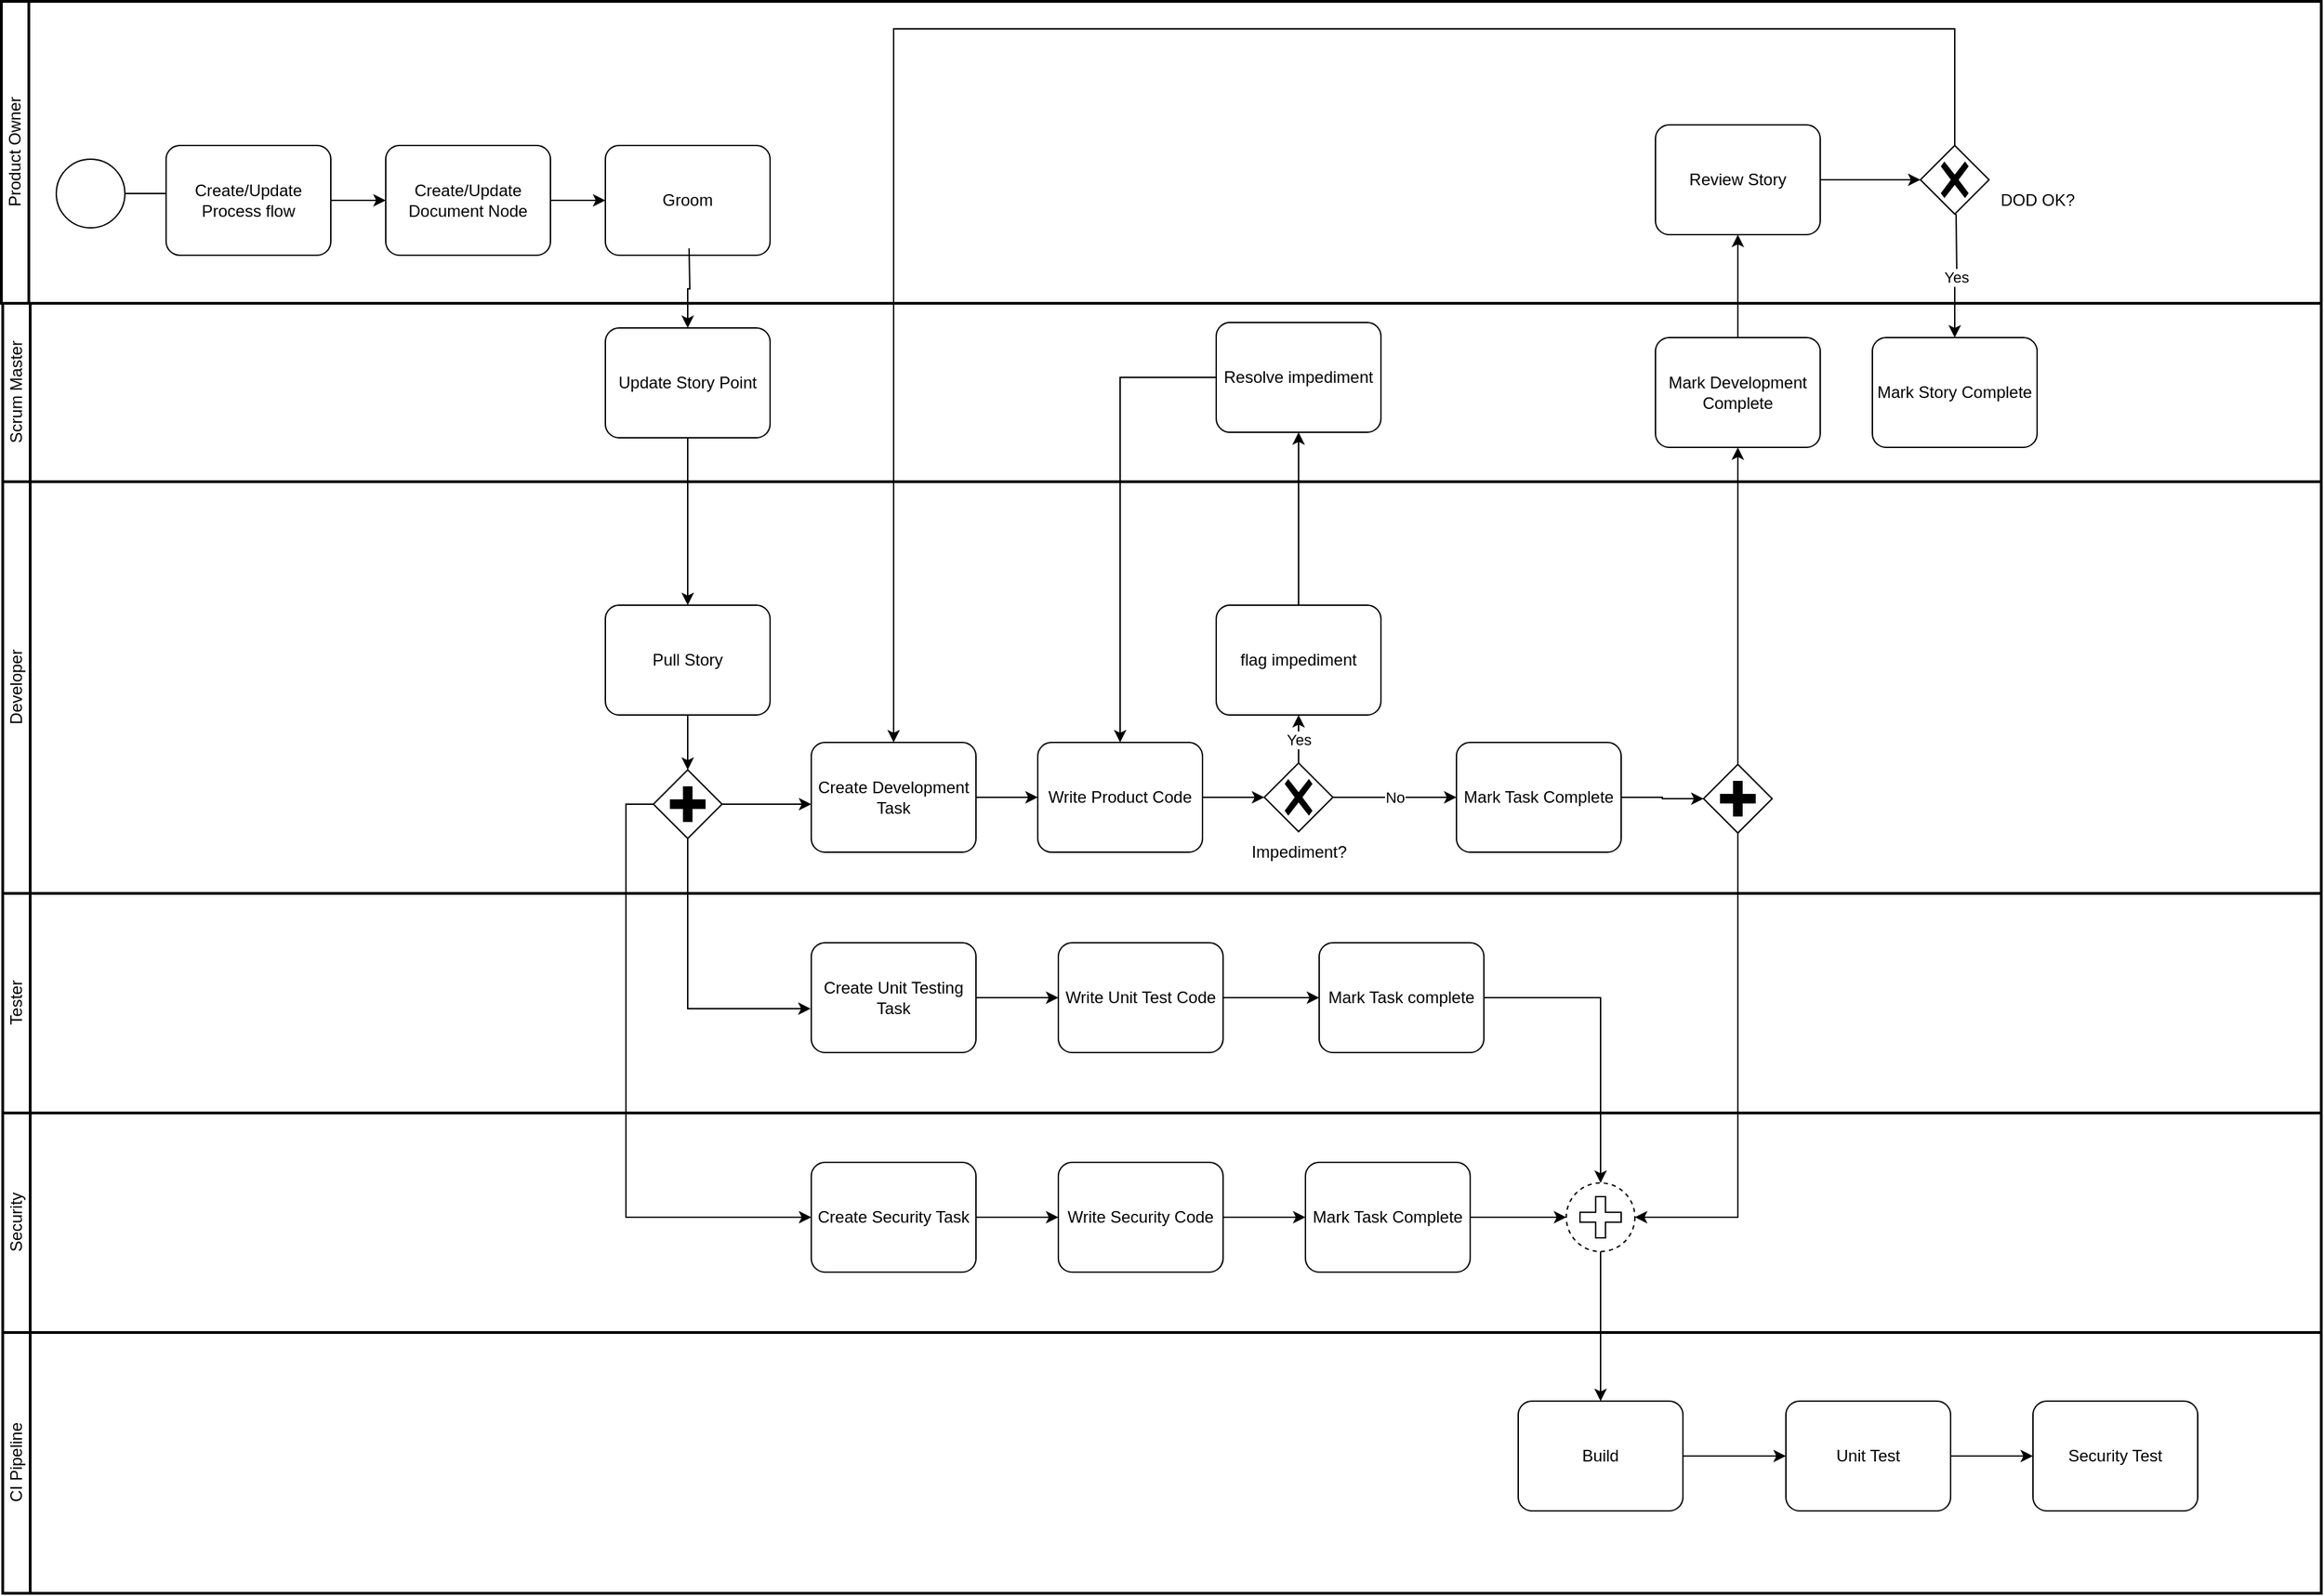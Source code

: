 <mxfile version="16.6.3" type="github" pages="2">
  <diagram id="_5m3srf5jCz5CyNSayfB" name="Page-1">
    <mxGraphModel dx="3553" dy="2603" grid="1" gridSize="10" guides="1" tooltips="1" connect="1" arrows="1" fold="1" page="1" pageScale="1" pageWidth="850" pageHeight="1100" math="0" shadow="0">
      <root>
        <mxCell id="0" />
        <mxCell id="1" parent="0" />
        <mxCell id="sJbma0cb8wTK5Nyl8_7U-1" value="Product Owner" style="swimlane;html=1;startSize=20;fontStyle=0;collapsible=0;horizontal=0;swimlaneLine=1;swimlaneFillColor=#ffffff;strokeWidth=2;" parent="1" vertex="1">
          <mxGeometry x="-450" y="-70" width="1690" height="220" as="geometry" />
        </mxCell>
        <mxCell id="ajSq1QWMYXaIRyncZ6ZC-25" style="edgeStyle=orthogonalEdgeStyle;rounded=0;orthogonalLoop=1;jettySize=auto;html=1;exitX=1;exitY=0.5;exitDx=0;exitDy=0;exitPerimeter=0;" edge="1" parent="sJbma0cb8wTK5Nyl8_7U-1" source="sJbma0cb8wTK5Nyl8_7U-4">
          <mxGeometry relative="1" as="geometry">
            <mxPoint x="150" y="140" as="targetPoint" />
          </mxGeometry>
        </mxCell>
        <mxCell id="sJbma0cb8wTK5Nyl8_7U-4" value="" style="points=[[0.145,0.145,0],[0.5,0,0],[0.855,0.145,0],[1,0.5,0],[0.855,0.855,0],[0.5,1,0],[0.145,0.855,0],[0,0.5,0]];shape=mxgraph.bpmn.event;html=1;verticalLabelPosition=bottom;labelBackgroundColor=#ffffff;verticalAlign=top;align=center;perimeter=ellipsePerimeter;outlineConnect=0;aspect=fixed;outline=standard;symbol=general;" parent="sJbma0cb8wTK5Nyl8_7U-1" vertex="1">
          <mxGeometry x="40" y="115" width="50" height="50" as="geometry" />
        </mxCell>
        <mxCell id="sJbma0cb8wTK5Nyl8_7U-5" value="Groom" style="points=[[0.25,0,0],[0.5,0,0],[0.75,0,0],[1,0.25,0],[1,0.5,0],[1,0.75,0],[0.75,1,0],[0.5,1,0],[0.25,1,0],[0,0.75,0],[0,0.5,0],[0,0.25,0]];shape=mxgraph.bpmn.task;whiteSpace=wrap;rectStyle=rounded;size=10;taskMarker=abstract;" parent="sJbma0cb8wTK5Nyl8_7U-1" vertex="1">
          <mxGeometry x="440" y="105" width="120" height="80" as="geometry" />
        </mxCell>
        <mxCell id="ajSq1QWMYXaIRyncZ6ZC-11" style="edgeStyle=orthogonalEdgeStyle;rounded=0;orthogonalLoop=1;jettySize=auto;html=1;exitX=1;exitY=0.5;exitDx=0;exitDy=0;exitPerimeter=0;entryX=0;entryY=0.5;entryDx=0;entryDy=0;entryPerimeter=0;" edge="1" parent="sJbma0cb8wTK5Nyl8_7U-1" source="ajSq1QWMYXaIRyncZ6ZC-8" target="ajSq1QWMYXaIRyncZ6ZC-10">
          <mxGeometry relative="1" as="geometry" />
        </mxCell>
        <mxCell id="ajSq1QWMYXaIRyncZ6ZC-8" value="Review Story" style="points=[[0.25,0,0],[0.5,0,0],[0.75,0,0],[1,0.25,0],[1,0.5,0],[1,0.75,0],[0.75,1,0],[0.5,1,0],[0.25,1,0],[0,0.75,0],[0,0.5,0],[0,0.25,0]];shape=mxgraph.bpmn.task;whiteSpace=wrap;rectStyle=rounded;size=10;taskMarker=abstract;" vertex="1" parent="sJbma0cb8wTK5Nyl8_7U-1">
          <mxGeometry x="1205" y="90" width="120" height="80" as="geometry" />
        </mxCell>
        <mxCell id="JQ7lt5-j7r5x1BYTMg8N-10" value="" style="group" vertex="1" connectable="0" parent="sJbma0cb8wTK5Nyl8_7U-1">
          <mxGeometry x="1398" y="105" width="120" height="50" as="geometry" />
        </mxCell>
        <mxCell id="ajSq1QWMYXaIRyncZ6ZC-10" value="" style="points=[[0.25,0.25,0],[0.5,0,0],[0.75,0.25,0],[1,0.5,0],[0.75,0.75,0],[0.5,1,0],[0.25,0.75,0],[0,0.5,0]];shape=mxgraph.bpmn.gateway2;html=1;verticalLabelPosition=bottom;labelBackgroundColor=#ffffff;verticalAlign=top;align=center;perimeter=rhombusPerimeter;outlineConnect=0;outline=none;symbol=none;gwType=exclusive;" vertex="1" parent="JQ7lt5-j7r5x1BYTMg8N-10">
          <mxGeometry width="50" height="50" as="geometry" />
        </mxCell>
        <mxCell id="jja5alJUXIAyAUdd--PY-8" value="DOD OK?" style="text;html=1;align=center;verticalAlign=middle;resizable=0;points=[];autosize=1;strokeColor=none;fillColor=none;" parent="JQ7lt5-j7r5x1BYTMg8N-10" vertex="1">
          <mxGeometry x="50" y="30" width="70" height="20" as="geometry" />
        </mxCell>
        <mxCell id="JQ7lt5-j7r5x1BYTMg8N-24" style="edgeStyle=orthogonalEdgeStyle;rounded=0;orthogonalLoop=1;jettySize=auto;html=1;exitX=1;exitY=0.5;exitDx=0;exitDy=0;exitPerimeter=0;" edge="1" parent="sJbma0cb8wTK5Nyl8_7U-1" source="JQ7lt5-j7r5x1BYTMg8N-11" target="JQ7lt5-j7r5x1BYTMg8N-12">
          <mxGeometry relative="1" as="geometry" />
        </mxCell>
        <mxCell id="JQ7lt5-j7r5x1BYTMg8N-11" value="Create/Update Process flow" style="points=[[0.25,0,0],[0.5,0,0],[0.75,0,0],[1,0.25,0],[1,0.5,0],[1,0.75,0],[0.75,1,0],[0.5,1,0],[0.25,1,0],[0,0.75,0],[0,0.5,0],[0,0.25,0]];shape=mxgraph.bpmn.task;whiteSpace=wrap;rectStyle=rounded;size=10;taskMarker=abstract;" vertex="1" parent="sJbma0cb8wTK5Nyl8_7U-1">
          <mxGeometry x="120" y="105" width="120" height="80" as="geometry" />
        </mxCell>
        <mxCell id="JQ7lt5-j7r5x1BYTMg8N-23" style="edgeStyle=orthogonalEdgeStyle;rounded=0;orthogonalLoop=1;jettySize=auto;html=1;exitX=1;exitY=0.5;exitDx=0;exitDy=0;exitPerimeter=0;entryX=0;entryY=0.5;entryDx=0;entryDy=0;entryPerimeter=0;" edge="1" parent="sJbma0cb8wTK5Nyl8_7U-1" source="JQ7lt5-j7r5x1BYTMg8N-12" target="sJbma0cb8wTK5Nyl8_7U-5">
          <mxGeometry relative="1" as="geometry" />
        </mxCell>
        <mxCell id="JQ7lt5-j7r5x1BYTMg8N-12" value="Create/Update Document Node" style="points=[[0.25,0,0],[0.5,0,0],[0.75,0,0],[1,0.25,0],[1,0.5,0],[1,0.75,0],[0.75,1,0],[0.5,1,0],[0.25,1,0],[0,0.75,0],[0,0.5,0],[0,0.25,0]];shape=mxgraph.bpmn.task;whiteSpace=wrap;rectStyle=rounded;size=10;taskMarker=abstract;" vertex="1" parent="sJbma0cb8wTK5Nyl8_7U-1">
          <mxGeometry x="280" y="105" width="120" height="80" as="geometry" />
        </mxCell>
        <mxCell id="sJbma0cb8wTK5Nyl8_7U-2" value="Scrum Master" style="swimlane;html=1;startSize=20;fontStyle=0;collapsible=0;horizontal=0;swimlaneLine=1;swimlaneFillColor=#ffffff;strokeWidth=2;" parent="1" vertex="1">
          <mxGeometry x="-449" y="150" width="1689" height="130" as="geometry" />
        </mxCell>
        <mxCell id="jja5alJUXIAyAUdd--PY-1" value="Update Story Point" style="points=[[0.25,0,0],[0.5,0,0],[0.75,0,0],[1,0.25,0],[1,0.5,0],[1,0.75,0],[0.75,1,0],[0.5,1,0],[0.25,1,0],[0,0.75,0],[0,0.5,0],[0,0.25,0]];shape=mxgraph.bpmn.task;whiteSpace=wrap;rectStyle=rounded;size=10;taskMarker=abstract;" parent="sJbma0cb8wTK5Nyl8_7U-2" vertex="1">
          <mxGeometry x="439" y="18" width="120" height="80" as="geometry" />
        </mxCell>
        <mxCell id="ajSq1QWMYXaIRyncZ6ZC-3" value="Resolve impediment" style="points=[[0.25,0,0],[0.5,0,0],[0.75,0,0],[1,0.25,0],[1,0.5,0],[1,0.75,0],[0.75,1,0],[0.5,1,0],[0.25,1,0],[0,0.75,0],[0,0.5,0],[0,0.25,0]];shape=mxgraph.bpmn.task;whiteSpace=wrap;rectStyle=rounded;size=10;taskMarker=abstract;" vertex="1" parent="sJbma0cb8wTK5Nyl8_7U-2">
          <mxGeometry x="884" y="14" width="120" height="80" as="geometry" />
        </mxCell>
        <mxCell id="ajSq1QWMYXaIRyncZ6ZC-6" value="Mark Development Complete" style="points=[[0.25,0,0],[0.5,0,0],[0.75,0,0],[1,0.25,0],[1,0.5,0],[1,0.75,0],[0.75,1,0],[0.5,1,0],[0.25,1,0],[0,0.75,0],[0,0.5,0],[0,0.25,0]];shape=mxgraph.bpmn.task;whiteSpace=wrap;rectStyle=rounded;size=10;taskMarker=abstract;" vertex="1" parent="sJbma0cb8wTK5Nyl8_7U-2">
          <mxGeometry x="1204" y="25" width="120" height="80" as="geometry" />
        </mxCell>
        <mxCell id="ajSq1QWMYXaIRyncZ6ZC-12" value="Mark Story Complete" style="points=[[0.25,0,0],[0.5,0,0],[0.75,0,0],[1,0.25,0],[1,0.5,0],[1,0.75,0],[0.75,1,0],[0.5,1,0],[0.25,1,0],[0,0.75,0],[0,0.5,0],[0,0.25,0]];shape=mxgraph.bpmn.task;whiteSpace=wrap;rectStyle=rounded;size=10;taskMarker=abstract;" vertex="1" parent="sJbma0cb8wTK5Nyl8_7U-2">
          <mxGeometry x="1362" y="25" width="120" height="80" as="geometry" />
        </mxCell>
        <mxCell id="sJbma0cb8wTK5Nyl8_7U-3" value="Developer" style="swimlane;html=1;startSize=20;fontStyle=0;collapsible=0;horizontal=0;swimlaneLine=1;swimlaneFillColor=#ffffff;strokeWidth=2;" parent="1" vertex="1">
          <mxGeometry x="-449" y="280" width="1689" height="300" as="geometry" />
        </mxCell>
        <mxCell id="jja5alJUXIAyAUdd--PY-31" style="edgeStyle=orthogonalEdgeStyle;rounded=0;orthogonalLoop=1;jettySize=auto;html=1;exitX=0.5;exitY=1;exitDx=0;exitDy=0;exitPerimeter=0;entryX=0.5;entryY=0;entryDx=0;entryDy=0;entryPerimeter=0;" parent="sJbma0cb8wTK5Nyl8_7U-3" source="jja5alJUXIAyAUdd--PY-2" target="jja5alJUXIAyAUdd--PY-28" edge="1">
          <mxGeometry relative="1" as="geometry" />
        </mxCell>
        <mxCell id="jja5alJUXIAyAUdd--PY-2" value="Pull Story" style="points=[[0.25,0,0],[0.5,0,0],[0.75,0,0],[1,0.25,0],[1,0.5,0],[1,0.75,0],[0.75,1,0],[0.5,1,0],[0.25,1,0],[0,0.75,0],[0,0.5,0],[0,0.25,0]];shape=mxgraph.bpmn.task;whiteSpace=wrap;rectStyle=rounded;size=10;taskMarker=abstract;" parent="sJbma0cb8wTK5Nyl8_7U-3" vertex="1">
          <mxGeometry x="439" y="90" width="120" height="80" as="geometry" />
        </mxCell>
        <mxCell id="JQ7lt5-j7r5x1BYTMg8N-17" style="edgeStyle=orthogonalEdgeStyle;rounded=0;orthogonalLoop=1;jettySize=auto;html=1;exitX=1;exitY=0.5;exitDx=0;exitDy=0;exitPerimeter=0;entryX=0;entryY=0.5;entryDx=0;entryDy=0;entryPerimeter=0;" edge="1" parent="sJbma0cb8wTK5Nyl8_7U-3" source="jja5alJUXIAyAUdd--PY-3" target="jja5alJUXIAyAUdd--PY-13">
          <mxGeometry relative="1" as="geometry" />
        </mxCell>
        <mxCell id="jja5alJUXIAyAUdd--PY-3" value="Create Development Task" style="points=[[0.25,0,0],[0.5,0,0],[0.75,0,0],[1,0.25,0],[1,0.5,0],[1,0.75,0],[0.75,1,0],[0.5,1,0],[0.25,1,0],[0,0.75,0],[0,0.5,0],[0,0.25,0]];shape=mxgraph.bpmn.task;whiteSpace=wrap;rectStyle=rounded;size=10;taskMarker=abstract;" parent="sJbma0cb8wTK5Nyl8_7U-3" vertex="1">
          <mxGeometry x="589" y="190" width="120" height="80" as="geometry" />
        </mxCell>
        <mxCell id="jja5alJUXIAyAUdd--PY-12" value="Yes" style="edgeStyle=orthogonalEdgeStyle;rounded=0;orthogonalLoop=1;jettySize=auto;html=1;exitX=0.5;exitY=0;exitDx=0;exitDy=0;exitPerimeter=0;entryX=0.5;entryY=1;entryDx=0;entryDy=0;entryPerimeter=0;" parent="sJbma0cb8wTK5Nyl8_7U-3" source="jja5alJUXIAyAUdd--PY-7" target="jja5alJUXIAyAUdd--PY-11" edge="1">
          <mxGeometry relative="1" as="geometry" />
        </mxCell>
        <mxCell id="jja5alJUXIAyAUdd--PY-11" value="flag impediment" style="points=[[0.25,0,0],[0.5,0,0],[0.75,0,0],[1,0.25,0],[1,0.5,0],[1,0.75,0],[0.75,1,0],[0.5,1,0],[0.25,1,0],[0,0.75,0],[0,0.5,0],[0,0.25,0]];shape=mxgraph.bpmn.task;whiteSpace=wrap;rectStyle=rounded;size=10;taskMarker=abstract;" parent="sJbma0cb8wTK5Nyl8_7U-3" vertex="1">
          <mxGeometry x="884" y="90" width="120" height="80" as="geometry" />
        </mxCell>
        <mxCell id="jja5alJUXIAyAUdd--PY-29" style="edgeStyle=orthogonalEdgeStyle;rounded=0;orthogonalLoop=1;jettySize=auto;html=1;exitX=1;exitY=0.5;exitDx=0;exitDy=0;exitPerimeter=0;" parent="sJbma0cb8wTK5Nyl8_7U-3" source="jja5alJUXIAyAUdd--PY-28" target="jja5alJUXIAyAUdd--PY-3" edge="1">
          <mxGeometry relative="1" as="geometry">
            <Array as="points">
              <mxPoint x="649" y="235" />
            </Array>
          </mxGeometry>
        </mxCell>
        <mxCell id="jja5alJUXIAyAUdd--PY-28" value="" style="points=[[0.25,0.25,0],[0.5,0,0],[0.75,0.25,0],[1,0.5,0],[0.75,0.75,0],[0.5,1,0],[0.25,0.75,0],[0,0.5,0]];shape=mxgraph.bpmn.gateway2;html=1;verticalLabelPosition=bottom;labelBackgroundColor=#ffffff;verticalAlign=top;align=center;perimeter=rhombusPerimeter;outlineConnect=0;outline=none;symbol=none;gwType=parallel;" parent="sJbma0cb8wTK5Nyl8_7U-3" vertex="1">
          <mxGeometry x="474" y="210" width="50" height="50" as="geometry" />
        </mxCell>
        <mxCell id="jja5alJUXIAyAUdd--PY-52" value="Mark Task Complete" style="points=[[0.25,0,0],[0.5,0,0],[0.75,0,0],[1,0.25,0],[1,0.5,0],[1,0.75,0],[0.75,1,0],[0.5,1,0],[0.25,1,0],[0,0.75,0],[0,0.5,0],[0,0.25,0]];shape=mxgraph.bpmn.task;whiteSpace=wrap;rectStyle=rounded;size=10;taskMarker=abstract;" parent="sJbma0cb8wTK5Nyl8_7U-3" vertex="1">
          <mxGeometry x="1059" y="190" width="120" height="80" as="geometry" />
        </mxCell>
        <mxCell id="jja5alJUXIAyAUdd--PY-38" value="" style="points=[[0.25,0.25,0],[0.5,0,0],[0.75,0.25,0],[1,0.5,0],[0.75,0.75,0],[0.5,1,0],[0.25,0.75,0],[0,0.5,0]];shape=mxgraph.bpmn.gateway2;html=1;verticalLabelPosition=bottom;labelBackgroundColor=#ffffff;verticalAlign=top;align=center;perimeter=rhombusPerimeter;outlineConnect=0;outline=none;symbol=none;gwType=parallel;" parent="sJbma0cb8wTK5Nyl8_7U-3" vertex="1">
          <mxGeometry x="1239" y="206" width="50" height="50" as="geometry" />
        </mxCell>
        <mxCell id="jja5alJUXIAyAUdd--PY-54" style="edgeStyle=orthogonalEdgeStyle;rounded=0;orthogonalLoop=1;jettySize=auto;html=1;exitX=1;exitY=0.5;exitDx=0;exitDy=0;exitPerimeter=0;" parent="sJbma0cb8wTK5Nyl8_7U-3" source="jja5alJUXIAyAUdd--PY-52" target="jja5alJUXIAyAUdd--PY-38" edge="1">
          <mxGeometry relative="1" as="geometry" />
        </mxCell>
        <mxCell id="JQ7lt5-j7r5x1BYTMg8N-18" style="edgeStyle=orthogonalEdgeStyle;rounded=0;orthogonalLoop=1;jettySize=auto;html=1;exitX=1;exitY=0.5;exitDx=0;exitDy=0;exitPerimeter=0;entryX=0;entryY=0.5;entryDx=0;entryDy=0;entryPerimeter=0;" edge="1" parent="sJbma0cb8wTK5Nyl8_7U-3" source="jja5alJUXIAyAUdd--PY-13" target="jja5alJUXIAyAUdd--PY-7">
          <mxGeometry relative="1" as="geometry" />
        </mxCell>
        <mxCell id="jja5alJUXIAyAUdd--PY-13" value="Write Product Code" style="points=[[0.25,0,0],[0.5,0,0],[0.75,0,0],[1,0.25,0],[1,0.5,0],[1,0.75,0],[0.75,1,0],[0.5,1,0],[0.25,1,0],[0,0.75,0],[0,0.5,0],[0,0.25,0]];shape=mxgraph.bpmn.task;whiteSpace=wrap;rectStyle=rounded;size=10;taskMarker=abstract;" parent="sJbma0cb8wTK5Nyl8_7U-3" vertex="1">
          <mxGeometry x="754" y="190" width="120" height="80" as="geometry" />
        </mxCell>
        <mxCell id="JQ7lt5-j7r5x1BYTMg8N-20" value="" style="group" vertex="1" connectable="0" parent="sJbma0cb8wTK5Nyl8_7U-3">
          <mxGeometry x="899" y="205" width="90" height="75" as="geometry" />
        </mxCell>
        <mxCell id="jja5alJUXIAyAUdd--PY-7" value="" style="points=[[0.25,0.25,0],[0.5,0,0],[0.75,0.25,0],[1,0.5,0],[0.75,0.75,0],[0.5,1,0],[0.25,0.75,0],[0,0.5,0]];shape=mxgraph.bpmn.gateway2;html=1;verticalLabelPosition=bottom;labelBackgroundColor=#ffffff;verticalAlign=top;align=center;perimeter=rhombusPerimeter;outlineConnect=0;outline=none;symbol=none;gwType=exclusive;" parent="JQ7lt5-j7r5x1BYTMg8N-20" vertex="1">
          <mxGeometry x="20" width="50" height="50" as="geometry" />
        </mxCell>
        <mxCell id="JQ7lt5-j7r5x1BYTMg8N-19" value="Impediment?" style="text;html=1;align=center;verticalAlign=middle;resizable=0;points=[];autosize=1;strokeColor=none;fillColor=none;" vertex="1" parent="JQ7lt5-j7r5x1BYTMg8N-20">
          <mxGeometry y="55" width="90" height="20" as="geometry" />
        </mxCell>
        <mxCell id="JQ7lt5-j7r5x1BYTMg8N-21" value="No" style="edgeStyle=orthogonalEdgeStyle;rounded=0;orthogonalLoop=1;jettySize=auto;html=1;exitX=1;exitY=0.5;exitDx=0;exitDy=0;exitPerimeter=0;entryX=0;entryY=0.5;entryDx=0;entryDy=0;entryPerimeter=0;" edge="1" parent="sJbma0cb8wTK5Nyl8_7U-3" source="jja5alJUXIAyAUdd--PY-7" target="jja5alJUXIAyAUdd--PY-52">
          <mxGeometry relative="1" as="geometry" />
        </mxCell>
        <mxCell id="jja5alJUXIAyAUdd--PY-9" style="edgeStyle=orthogonalEdgeStyle;rounded=0;orthogonalLoop=1;jettySize=auto;html=1;exitX=0.5;exitY=1;exitDx=0;exitDy=0;exitPerimeter=0;entryX=0.5;entryY=0;entryDx=0;entryDy=0;entryPerimeter=0;" parent="1" target="jja5alJUXIAyAUdd--PY-1" edge="1">
          <mxGeometry relative="1" as="geometry">
            <mxPoint x="51" y="110" as="sourcePoint" />
          </mxGeometry>
        </mxCell>
        <mxCell id="jja5alJUXIAyAUdd--PY-10" style="edgeStyle=orthogonalEdgeStyle;rounded=0;orthogonalLoop=1;jettySize=auto;html=1;exitX=0.5;exitY=1;exitDx=0;exitDy=0;exitPerimeter=0;entryX=0.5;entryY=0;entryDx=0;entryDy=0;entryPerimeter=0;" parent="1" source="jja5alJUXIAyAUdd--PY-1" target="jja5alJUXIAyAUdd--PY-2" edge="1">
          <mxGeometry relative="1" as="geometry" />
        </mxCell>
        <mxCell id="jja5alJUXIAyAUdd--PY-16" value="Tester" style="swimlane;html=1;startSize=20;fontStyle=0;collapsible=0;horizontal=0;swimlaneLine=1;swimlaneFillColor=#ffffff;strokeWidth=2;" parent="1" vertex="1">
          <mxGeometry x="-449" y="580" width="1689" height="160" as="geometry" />
        </mxCell>
        <mxCell id="jja5alJUXIAyAUdd--PY-19" value="Create Unit Testing Task" style="points=[[0.25,0,0],[0.5,0,0],[0.75,0,0],[1,0.25,0],[1,0.5,0],[1,0.75,0],[0.75,1,0],[0.5,1,0],[0.25,1,0],[0,0.75,0],[0,0.5,0],[0,0.25,0]];shape=mxgraph.bpmn.task;whiteSpace=wrap;rectStyle=rounded;size=10;taskMarker=abstract;" parent="jja5alJUXIAyAUdd--PY-16" vertex="1">
          <mxGeometry x="589" y="36" width="120" height="80" as="geometry" />
        </mxCell>
        <mxCell id="jja5alJUXIAyAUdd--PY-24" value="" style="edgeStyle=orthogonalEdgeStyle;rounded=0;orthogonalLoop=1;jettySize=auto;html=1;entryX=0;entryY=0.5;entryDx=0;entryDy=0;entryPerimeter=0;" parent="jja5alJUXIAyAUdd--PY-16" source="jja5alJUXIAyAUdd--PY-19" target="jja5alJUXIAyAUdd--PY-26" edge="1">
          <mxGeometry relative="1" as="geometry">
            <mxPoint x="470" y="235" as="targetPoint" />
          </mxGeometry>
        </mxCell>
        <mxCell id="jja5alJUXIAyAUdd--PY-26" value="Write Unit Test Code" style="points=[[0.25,0,0],[0.5,0,0],[0.75,0,0],[1,0.25,0],[1,0.5,0],[1,0.75,0],[0.75,1,0],[0.5,1,0],[0.25,1,0],[0,0.75,0],[0,0.5,0],[0,0.25,0]];shape=mxgraph.bpmn.task;whiteSpace=wrap;rectStyle=rounded;size=10;taskMarker=abstract;" parent="jja5alJUXIAyAUdd--PY-16" vertex="1">
          <mxGeometry x="769" y="36" width="120" height="80" as="geometry" />
        </mxCell>
        <mxCell id="jja5alJUXIAyAUdd--PY-46" value="Mark Task complete" style="points=[[0.25,0,0],[0.5,0,0],[0.75,0,0],[1,0.25,0],[1,0.5,0],[1,0.75,0],[0.75,1,0],[0.5,1,0],[0.25,1,0],[0,0.75,0],[0,0.5,0],[0,0.25,0]];shape=mxgraph.bpmn.task;whiteSpace=wrap;rectStyle=rounded;size=10;taskMarker=abstract;" parent="jja5alJUXIAyAUdd--PY-16" vertex="1">
          <mxGeometry x="959" y="36" width="120" height="80" as="geometry" />
        </mxCell>
        <mxCell id="jja5alJUXIAyAUdd--PY-47" value="" style="edgeStyle=orthogonalEdgeStyle;rounded=0;orthogonalLoop=1;jettySize=auto;html=1;" parent="jja5alJUXIAyAUdd--PY-16" source="jja5alJUXIAyAUdd--PY-26" target="jja5alJUXIAyAUdd--PY-46" edge="1">
          <mxGeometry relative="1" as="geometry" />
        </mxCell>
        <mxCell id="jja5alJUXIAyAUdd--PY-30" style="edgeStyle=orthogonalEdgeStyle;rounded=0;orthogonalLoop=1;jettySize=auto;html=1;exitX=0.5;exitY=1;exitDx=0;exitDy=0;exitPerimeter=0;entryX=-0.004;entryY=0.6;entryDx=0;entryDy=0;entryPerimeter=0;" parent="1" source="jja5alJUXIAyAUdd--PY-28" target="jja5alJUXIAyAUdd--PY-19" edge="1">
          <mxGeometry relative="1" as="geometry" />
        </mxCell>
        <mxCell id="jja5alJUXIAyAUdd--PY-32" value="Security" style="swimlane;html=1;startSize=20;fontStyle=0;collapsible=0;horizontal=0;swimlaneLine=1;swimlaneFillColor=#ffffff;strokeWidth=2;" parent="1" vertex="1">
          <mxGeometry x="-449" y="740" width="1689" height="160" as="geometry" />
        </mxCell>
        <mxCell id="jja5alJUXIAyAUdd--PY-33" value="Create Security Task" style="points=[[0.25,0,0],[0.5,0,0],[0.75,0,0],[1,0.25,0],[1,0.5,0],[1,0.75,0],[0.75,1,0],[0.5,1,0],[0.25,1,0],[0,0.75,0],[0,0.5,0],[0,0.25,0]];shape=mxgraph.bpmn.task;whiteSpace=wrap;rectStyle=rounded;size=10;taskMarker=abstract;" parent="jja5alJUXIAyAUdd--PY-32" vertex="1">
          <mxGeometry x="589" y="36" width="120" height="80" as="geometry" />
        </mxCell>
        <mxCell id="jja5alJUXIAyAUdd--PY-34" value="" style="edgeStyle=orthogonalEdgeStyle;rounded=0;orthogonalLoop=1;jettySize=auto;html=1;entryX=0;entryY=0.5;entryDx=0;entryDy=0;entryPerimeter=0;" parent="jja5alJUXIAyAUdd--PY-32" source="jja5alJUXIAyAUdd--PY-33" target="jja5alJUXIAyAUdd--PY-35" edge="1">
          <mxGeometry relative="1" as="geometry">
            <mxPoint x="470" y="235" as="targetPoint" />
          </mxGeometry>
        </mxCell>
        <mxCell id="jja5alJUXIAyAUdd--PY-35" value="Write Security Code" style="points=[[0.25,0,0],[0.5,0,0],[0.75,0,0],[1,0.25,0],[1,0.5,0],[1,0.75,0],[0.75,1,0],[0.5,1,0],[0.25,1,0],[0,0.75,0],[0,0.5,0],[0,0.25,0]];shape=mxgraph.bpmn.task;whiteSpace=wrap;rectStyle=rounded;size=10;taskMarker=abstract;" parent="jja5alJUXIAyAUdd--PY-32" vertex="1">
          <mxGeometry x="769" y="36" width="120" height="80" as="geometry" />
        </mxCell>
        <mxCell id="jja5alJUXIAyAUdd--PY-55" value="Mark Task Complete" style="points=[[0.25,0,0],[0.5,0,0],[0.75,0,0],[1,0.25,0],[1,0.5,0],[1,0.75,0],[0.75,1,0],[0.5,1,0],[0.25,1,0],[0,0.75,0],[0,0.5,0],[0,0.25,0]];shape=mxgraph.bpmn.task;whiteSpace=wrap;rectStyle=rounded;size=10;taskMarker=abstract;" parent="jja5alJUXIAyAUdd--PY-32" vertex="1">
          <mxGeometry x="949" y="36" width="120" height="80" as="geometry" />
        </mxCell>
        <mxCell id="jja5alJUXIAyAUdd--PY-56" value="" style="edgeStyle=orthogonalEdgeStyle;rounded=0;orthogonalLoop=1;jettySize=auto;html=1;" parent="jja5alJUXIAyAUdd--PY-32" source="jja5alJUXIAyAUdd--PY-35" target="jja5alJUXIAyAUdd--PY-55" edge="1">
          <mxGeometry relative="1" as="geometry" />
        </mxCell>
        <mxCell id="JQ7lt5-j7r5x1BYTMg8N-7" value="" style="points=[[0.145,0.145,0],[0.5,0,0],[0.855,0.145,0],[1,0.5,0],[0.855,0.855,0],[0.5,1,0],[0.145,0.855,0],[0,0.5,0]];shape=mxgraph.bpmn.event;html=1;verticalLabelPosition=bottom;labelBackgroundColor=#ffffff;verticalAlign=top;align=center;perimeter=ellipsePerimeter;outlineConnect=0;aspect=fixed;outline=eventNonint;symbol=parallelMultiple;" vertex="1" parent="jja5alJUXIAyAUdd--PY-32">
          <mxGeometry x="1139" y="51" width="50" height="50" as="geometry" />
        </mxCell>
        <mxCell id="jja5alJUXIAyAUdd--PY-41" style="edgeStyle=orthogonalEdgeStyle;rounded=0;orthogonalLoop=1;jettySize=auto;html=1;entryX=0;entryY=0.5;entryDx=0;entryDy=0;entryPerimeter=0;exitX=1;exitY=0.5;exitDx=0;exitDy=0;exitPerimeter=0;" parent="jja5alJUXIAyAUdd--PY-32" source="jja5alJUXIAyAUdd--PY-55" target="JQ7lt5-j7r5x1BYTMg8N-7" edge="1">
          <mxGeometry relative="1" as="geometry">
            <mxPoint x="840" y="76" as="sourcePoint" />
          </mxGeometry>
        </mxCell>
        <mxCell id="jja5alJUXIAyAUdd--PY-36" style="edgeStyle=orthogonalEdgeStyle;rounded=0;orthogonalLoop=1;jettySize=auto;html=1;exitX=0;exitY=0.5;exitDx=0;exitDy=0;exitPerimeter=0;entryX=0;entryY=0.5;entryDx=0;entryDy=0;entryPerimeter=0;" parent="1" source="jja5alJUXIAyAUdd--PY-28" target="jja5alJUXIAyAUdd--PY-33" edge="1">
          <mxGeometry relative="1" as="geometry" />
        </mxCell>
        <mxCell id="jja5alJUXIAyAUdd--PY-40" style="edgeStyle=orthogonalEdgeStyle;rounded=0;orthogonalLoop=1;jettySize=auto;html=1;exitX=1;exitY=0.5;exitDx=0;exitDy=0;exitPerimeter=0;entryX=0.5;entryY=0;entryDx=0;entryDy=0;entryPerimeter=0;" parent="1" source="jja5alJUXIAyAUdd--PY-46" target="JQ7lt5-j7r5x1BYTMg8N-7" edge="1">
          <mxGeometry relative="1" as="geometry">
            <mxPoint x="901" y="636" as="sourcePoint" />
            <mxPoint x="921" y="960" as="targetPoint" />
          </mxGeometry>
        </mxCell>
        <mxCell id="ajSq1QWMYXaIRyncZ6ZC-4" style="edgeStyle=orthogonalEdgeStyle;rounded=0;orthogonalLoop=1;jettySize=auto;html=1;exitX=0.5;exitY=0;exitDx=0;exitDy=0;exitPerimeter=0;entryX=0.5;entryY=1;entryDx=0;entryDy=0;entryPerimeter=0;" edge="1" parent="1" source="jja5alJUXIAyAUdd--PY-11" target="ajSq1QWMYXaIRyncZ6ZC-3">
          <mxGeometry relative="1" as="geometry" />
        </mxCell>
        <mxCell id="ajSq1QWMYXaIRyncZ6ZC-7" style="edgeStyle=orthogonalEdgeStyle;rounded=0;orthogonalLoop=1;jettySize=auto;html=1;exitX=0.5;exitY=0;exitDx=0;exitDy=0;exitPerimeter=0;entryX=0.5;entryY=1;entryDx=0;entryDy=0;entryPerimeter=0;" edge="1" parent="1" source="jja5alJUXIAyAUdd--PY-38" target="ajSq1QWMYXaIRyncZ6ZC-6">
          <mxGeometry relative="1" as="geometry" />
        </mxCell>
        <mxCell id="ajSq1QWMYXaIRyncZ6ZC-9" value="" style="edgeStyle=orthogonalEdgeStyle;rounded=0;orthogonalLoop=1;jettySize=auto;html=1;entryX=0.5;entryY=1;entryDx=0;entryDy=0;entryPerimeter=0;" edge="1" parent="1" source="ajSq1QWMYXaIRyncZ6ZC-6" target="ajSq1QWMYXaIRyncZ6ZC-8">
          <mxGeometry relative="1" as="geometry">
            <mxPoint x="1123" y="100" as="targetPoint" />
          </mxGeometry>
        </mxCell>
        <mxCell id="ajSq1QWMYXaIRyncZ6ZC-24" style="edgeStyle=orthogonalEdgeStyle;rounded=0;orthogonalLoop=1;jettySize=auto;html=1;exitX=0;exitY=0.5;exitDx=0;exitDy=0;exitPerimeter=0;" edge="1" parent="1" source="ajSq1QWMYXaIRyncZ6ZC-3" target="jja5alJUXIAyAUdd--PY-13">
          <mxGeometry relative="1" as="geometry" />
        </mxCell>
        <mxCell id="ajSq1QWMYXaIRyncZ6ZC-26" value="Yes" style="edgeStyle=orthogonalEdgeStyle;rounded=0;orthogonalLoop=1;jettySize=auto;html=1;exitX=0.5;exitY=1;exitDx=0;exitDy=0;exitPerimeter=0;entryX=0.5;entryY=0;entryDx=0;entryDy=0;entryPerimeter=0;" edge="1" parent="1" target="ajSq1QWMYXaIRyncZ6ZC-12">
          <mxGeometry relative="1" as="geometry">
            <mxPoint x="974" y="85" as="sourcePoint" />
          </mxGeometry>
        </mxCell>
        <mxCell id="JQ7lt5-j7r5x1BYTMg8N-1" value="CI Pipeline" style="swimlane;html=1;startSize=20;fontStyle=0;collapsible=0;horizontal=0;swimlaneLine=1;swimlaneFillColor=#ffffff;strokeWidth=2;" vertex="1" parent="1">
          <mxGeometry x="-449" y="900" width="1689" height="190" as="geometry" />
        </mxCell>
        <mxCell id="JQ7lt5-j7r5x1BYTMg8N-2" value="Build" style="points=[[0.25,0,0],[0.5,0,0],[0.75,0,0],[1,0.25,0],[1,0.5,0],[1,0.75,0],[0.75,1,0],[0.5,1,0],[0.25,1,0],[0,0.75,0],[0,0.5,0],[0,0.25,0]];shape=mxgraph.bpmn.task;whiteSpace=wrap;rectStyle=rounded;size=10;taskMarker=abstract;" vertex="1" parent="JQ7lt5-j7r5x1BYTMg8N-1">
          <mxGeometry x="1104" y="50" width="120" height="80" as="geometry" />
        </mxCell>
        <mxCell id="JQ7lt5-j7r5x1BYTMg8N-3" value="Unit Test" style="points=[[0.25,0,0],[0.5,0,0],[0.75,0,0],[1,0.25,0],[1,0.5,0],[1,0.75,0],[0.75,1,0],[0.5,1,0],[0.25,1,0],[0,0.75,0],[0,0.5,0],[0,0.25,0]];shape=mxgraph.bpmn.task;whiteSpace=wrap;rectStyle=rounded;size=10;taskMarker=abstract;" vertex="1" parent="JQ7lt5-j7r5x1BYTMg8N-1">
          <mxGeometry x="1299" y="50" width="120" height="80" as="geometry" />
        </mxCell>
        <mxCell id="JQ7lt5-j7r5x1BYTMg8N-4" value="" style="edgeStyle=orthogonalEdgeStyle;rounded=0;orthogonalLoop=1;jettySize=auto;html=1;" edge="1" parent="JQ7lt5-j7r5x1BYTMg8N-1" source="JQ7lt5-j7r5x1BYTMg8N-2" target="JQ7lt5-j7r5x1BYTMg8N-3">
          <mxGeometry relative="1" as="geometry" />
        </mxCell>
        <mxCell id="JQ7lt5-j7r5x1BYTMg8N-5" value="Security Test" style="points=[[0.25,0,0],[0.5,0,0],[0.75,0,0],[1,0.25,0],[1,0.5,0],[1,0.75,0],[0.75,1,0],[0.5,1,0],[0.25,1,0],[0,0.75,0],[0,0.5,0],[0,0.25,0]];shape=mxgraph.bpmn.task;whiteSpace=wrap;rectStyle=rounded;size=10;taskMarker=abstract;" vertex="1" parent="JQ7lt5-j7r5x1BYTMg8N-1">
          <mxGeometry x="1479" y="50" width="120" height="80" as="geometry" />
        </mxCell>
        <mxCell id="JQ7lt5-j7r5x1BYTMg8N-6" value="" style="edgeStyle=orthogonalEdgeStyle;rounded=0;orthogonalLoop=1;jettySize=auto;html=1;" edge="1" parent="JQ7lt5-j7r5x1BYTMg8N-1" source="JQ7lt5-j7r5x1BYTMg8N-3" target="JQ7lt5-j7r5x1BYTMg8N-5">
          <mxGeometry relative="1" as="geometry" />
        </mxCell>
        <mxCell id="JQ7lt5-j7r5x1BYTMg8N-8" style="edgeStyle=orthogonalEdgeStyle;rounded=0;orthogonalLoop=1;jettySize=auto;html=1;exitX=0.5;exitY=1;exitDx=0;exitDy=0;exitPerimeter=0;entryX=1;entryY=0.5;entryDx=0;entryDy=0;entryPerimeter=0;" edge="1" parent="1" source="jja5alJUXIAyAUdd--PY-38" target="JQ7lt5-j7r5x1BYTMg8N-7">
          <mxGeometry relative="1" as="geometry" />
        </mxCell>
        <mxCell id="JQ7lt5-j7r5x1BYTMg8N-9" style="edgeStyle=orthogonalEdgeStyle;rounded=0;orthogonalLoop=1;jettySize=auto;html=1;exitX=0.5;exitY=1;exitDx=0;exitDy=0;exitPerimeter=0;entryX=0.5;entryY=0;entryDx=0;entryDy=0;entryPerimeter=0;" edge="1" parent="1" source="JQ7lt5-j7r5x1BYTMg8N-7" target="JQ7lt5-j7r5x1BYTMg8N-2">
          <mxGeometry relative="1" as="geometry" />
        </mxCell>
        <mxCell id="JQ7lt5-j7r5x1BYTMg8N-22" style="edgeStyle=orthogonalEdgeStyle;rounded=0;orthogonalLoop=1;jettySize=auto;html=1;exitX=0.5;exitY=0;exitDx=0;exitDy=0;exitPerimeter=0;entryX=0.5;entryY=0;entryDx=0;entryDy=0;entryPerimeter=0;" edge="1" parent="1" source="ajSq1QWMYXaIRyncZ6ZC-10" target="jja5alJUXIAyAUdd--PY-3">
          <mxGeometry relative="1" as="geometry">
            <Array as="points">
              <mxPoint x="973" y="-50" />
              <mxPoint x="200" y="-50" />
            </Array>
          </mxGeometry>
        </mxCell>
      </root>
    </mxGraphModel>
  </diagram>
  <diagram id="kpRmsLxLycuJl__epjuG" name="mindmap">
    <mxGraphModel dx="946" dy="526" grid="1" gridSize="10" guides="1" tooltips="1" connect="1" arrows="1" fold="1" page="1" pageScale="1" pageWidth="850" pageHeight="1100" math="0" shadow="0">
      <root>
        <mxCell id="8tqudO73Z4HLLYHnMug_-0" />
        <mxCell id="8tqudO73Z4HLLYHnMug_-1" parent="8tqudO73Z4HLLYHnMug_-0" />
        <mxCell id="97Q479K4r1Qtypzh9_Iu-0" value="" style="edgeStyle=none;rounded=0;jumpStyle=none;html=1;shadow=0;labelBackgroundColor=none;startArrow=none;startFill=0;endArrow=classic;endFill=1;jettySize=auto;orthogonalLoop=1;strokeColor=#2F5B7C;strokeWidth=3;fontFamily=Helvetica;fontSize=16;fontColor=#23445D;spacing=5;exitX=0.305;exitY=-0.007;exitDx=0;exitDy=0;exitPerimeter=0;" parent="8tqudO73Z4HLLYHnMug_-1" source="97Q479K4r1Qtypzh9_Iu-4" target="97Q479K4r1Qtypzh9_Iu-19" edge="1">
          <mxGeometry relative="1" as="geometry" />
        </mxCell>
        <mxCell id="97Q479K4r1Qtypzh9_Iu-1" value="" style="edgeStyle=none;rounded=0;jumpStyle=none;html=1;shadow=0;labelBackgroundColor=none;startArrow=none;startFill=0;endArrow=classic;endFill=1;jettySize=auto;orthogonalLoop=1;strokeColor=#2F5B7C;strokeWidth=3;fontFamily=Helvetica;fontSize=16;fontColor=#23445D;spacing=5;" parent="8tqudO73Z4HLLYHnMug_-1" source="97Q479K4r1Qtypzh9_Iu-4" target="97Q479K4r1Qtypzh9_Iu-26" edge="1">
          <mxGeometry relative="1" as="geometry" />
        </mxCell>
        <mxCell id="97Q479K4r1Qtypzh9_Iu-2" value="" style="edgeStyle=none;rounded=0;jumpStyle=none;html=1;shadow=0;labelBackgroundColor=none;startArrow=none;startFill=0;endArrow=classic;endFill=1;jettySize=auto;orthogonalLoop=1;strokeColor=#2F5B7C;strokeWidth=3;fontFamily=Helvetica;fontSize=16;fontColor=#23445D;spacing=5;" parent="8tqudO73Z4HLLYHnMug_-1" source="97Q479K4r1Qtypzh9_Iu-4" target="97Q479K4r1Qtypzh9_Iu-15" edge="1">
          <mxGeometry relative="1" as="geometry" />
        </mxCell>
        <mxCell id="97Q479K4r1Qtypzh9_Iu-3" value="" style="edgeStyle=none;rounded=0;jumpStyle=none;html=1;shadow=0;labelBackgroundColor=none;startArrow=none;startFill=0;endArrow=classic;endFill=1;jettySize=auto;orthogonalLoop=1;strokeColor=#2F5B7C;strokeWidth=3;fontFamily=Helvetica;fontSize=16;fontColor=#23445D;spacing=5;" parent="8tqudO73Z4HLLYHnMug_-1" source="97Q479K4r1Qtypzh9_Iu-4" target="97Q479K4r1Qtypzh9_Iu-8" edge="1">
          <mxGeometry relative="1" as="geometry" />
        </mxCell>
        <mxCell id="97Q479K4r1Qtypzh9_Iu-4" value="User Story" style="rounded=1;whiteSpace=wrap;html=1;shadow=0;labelBackgroundColor=none;strokeColor=none;strokeWidth=3;fillColor=#2F5B7C;fontFamily=Helvetica;fontSize=16;fontColor=#FFFFFF;align=center;fontStyle=1;spacing=5;arcSize=7;perimeterSpacing=2;" parent="8tqudO73Z4HLLYHnMug_-1" vertex="1">
          <mxGeometry x="501" y="350" width="150" height="70" as="geometry" />
        </mxCell>
        <mxCell id="97Q479K4r1Qtypzh9_Iu-5" value="" style="edgeStyle=none;rounded=1;jumpStyle=none;html=1;shadow=0;labelBackgroundColor=none;startArrow=none;startFill=0;jettySize=auto;orthogonalLoop=1;strokeColor=#E85642;strokeWidth=3;fontFamily=Helvetica;fontSize=14;fontColor=#FFFFFF;spacing=5;fontStyle=1;fillColor=#b0e3e6;" parent="8tqudO73Z4HLLYHnMug_-1" source="97Q479K4r1Qtypzh9_Iu-8" target="97Q479K4r1Qtypzh9_Iu-11" edge="1">
          <mxGeometry relative="1" as="geometry" />
        </mxCell>
        <mxCell id="97Q479K4r1Qtypzh9_Iu-6" value="" style="edgeStyle=none;rounded=1;jumpStyle=none;html=1;shadow=0;labelBackgroundColor=none;startArrow=none;startFill=0;jettySize=auto;orthogonalLoop=1;strokeColor=#E85642;strokeWidth=3;fontFamily=Helvetica;fontSize=14;fontColor=#FFFFFF;spacing=5;fontStyle=1;fillColor=#b0e3e6;entryX=1;entryY=0.5;entryDx=0;entryDy=0;" parent="8tqudO73Z4HLLYHnMug_-1" source="97Q479K4r1Qtypzh9_Iu-8" target="97Q479K4r1Qtypzh9_Iu-10" edge="1">
          <mxGeometry relative="1" as="geometry">
            <mxPoint x="252" y="556" as="targetPoint" />
          </mxGeometry>
        </mxCell>
        <mxCell id="97Q479K4r1Qtypzh9_Iu-7" value="" style="edgeStyle=none;rounded=1;jumpStyle=none;html=1;shadow=0;labelBackgroundColor=none;startArrow=none;startFill=0;jettySize=auto;orthogonalLoop=1;strokeColor=#E85642;strokeWidth=3;fontFamily=Helvetica;fontSize=14;fontColor=#FFFFFF;spacing=5;fontStyle=1;fillColor=#b0e3e6;" parent="8tqudO73Z4HLLYHnMug_-1" source="97Q479K4r1Qtypzh9_Iu-8" target="97Q479K4r1Qtypzh9_Iu-9" edge="1">
          <mxGeometry relative="1" as="geometry" />
        </mxCell>
        <mxCell id="97Q479K4r1Qtypzh9_Iu-8" value="Ci Pipeline" style="rounded=1;whiteSpace=wrap;html=1;shadow=0;labelBackgroundColor=none;strokeColor=none;strokeWidth=3;fillColor=#e85642;fontFamily=Helvetica;fontSize=14;fontColor=#FFFFFF;align=center;spacing=5;fontStyle=1;arcSize=7;perimeterSpacing=2;" parent="8tqudO73Z4HLLYHnMug_-1" vertex="1">
          <mxGeometry x="420" y="510" width="150" height="60" as="geometry" />
        </mxCell>
        <mxCell id="97Q479K4r1Qtypzh9_Iu-9" value="Build" style="rounded=1;whiteSpace=wrap;html=1;shadow=0;labelBackgroundColor=none;strokeColor=none;strokeWidth=3;fillColor=#f08e81;fontFamily=Helvetica;fontSize=14;fontColor=#FFFFFF;align=center;spacing=5;fontStyle=0;arcSize=7;perimeterSpacing=2;" parent="8tqudO73Z4HLLYHnMug_-1" vertex="1">
          <mxGeometry x="430" y="660" width="150" height="60" as="geometry" />
        </mxCell>
        <mxCell id="97Q479K4r1Qtypzh9_Iu-10" value="Deploy" style="rounded=1;whiteSpace=wrap;html=1;shadow=0;labelBackgroundColor=none;strokeColor=none;strokeWidth=3;fillColor=#f08e81;fontFamily=Helvetica;fontSize=14;fontColor=#FFFFFF;align=center;spacing=5;fontStyle=0;arcSize=7;perimeterSpacing=2;" parent="8tqudO73Z4HLLYHnMug_-1" vertex="1">
          <mxGeometry x="220" y="620" width="150" height="60" as="geometry" />
        </mxCell>
        <mxCell id="97Q479K4r1Qtypzh9_Iu-11" value="Automatic Tests" style="rounded=1;whiteSpace=wrap;html=1;shadow=0;labelBackgroundColor=none;strokeColor=none;strokeWidth=3;fillColor=#f08e81;fontFamily=Helvetica;fontSize=14;fontColor=#FFFFFF;align=center;spacing=5;fontStyle=0;arcSize=7;perimeterSpacing=2;" parent="8tqudO73Z4HLLYHnMug_-1" vertex="1">
          <mxGeometry x="170" y="490" width="150" height="60" as="geometry" />
        </mxCell>
        <mxCell id="97Q479K4r1Qtypzh9_Iu-12" value="" style="edgeStyle=none;rounded=0;jumpStyle=none;html=1;shadow=0;labelBackgroundColor=none;startArrow=none;startFill=0;endArrow=classic;endFill=1;jettySize=auto;orthogonalLoop=1;strokeColor=#1699D3;strokeWidth=3;fontFamily=Helvetica;fontSize=14;fontColor=#FFFFFF;spacing=5;" parent="8tqudO73Z4HLLYHnMug_-1" source="97Q479K4r1Qtypzh9_Iu-15" target="97Q479K4r1Qtypzh9_Iu-18" edge="1">
          <mxGeometry relative="1" as="geometry" />
        </mxCell>
        <mxCell id="97Q479K4r1Qtypzh9_Iu-13" value="" style="edgeStyle=none;rounded=0;jumpStyle=none;html=1;shadow=0;labelBackgroundColor=none;startArrow=none;startFill=0;endArrow=classic;endFill=1;jettySize=auto;orthogonalLoop=1;strokeColor=#1699D3;strokeWidth=3;fontFamily=Helvetica;fontSize=14;fontColor=#FFFFFF;spacing=5;" parent="8tqudO73Z4HLLYHnMug_-1" source="97Q479K4r1Qtypzh9_Iu-15" target="97Q479K4r1Qtypzh9_Iu-17" edge="1">
          <mxGeometry relative="1" as="geometry" />
        </mxCell>
        <mxCell id="97Q479K4r1Qtypzh9_Iu-14" value="" style="edgeStyle=none;rounded=0;jumpStyle=none;html=1;shadow=0;labelBackgroundColor=none;startArrow=none;startFill=0;endArrow=classic;endFill=1;jettySize=auto;orthogonalLoop=1;strokeColor=#1699D3;strokeWidth=3;fontFamily=Helvetica;fontSize=14;fontColor=#FFFFFF;spacing=5;" parent="8tqudO73Z4HLLYHnMug_-1" source="97Q479K4r1Qtypzh9_Iu-15" target="97Q479K4r1Qtypzh9_Iu-16" edge="1">
          <mxGeometry relative="1" as="geometry" />
        </mxCell>
        <mxCell id="97Q479K4r1Qtypzh9_Iu-15" value="Developer" style="rounded=1;whiteSpace=wrap;html=1;shadow=0;labelBackgroundColor=none;strokeColor=none;strokeWidth=3;fillColor=#1699d3;fontFamily=Helvetica;fontSize=14;fontColor=#FFFFFF;align=center;spacing=5;fontStyle=1;arcSize=7;perimeterSpacing=2;" parent="8tqudO73Z4HLLYHnMug_-1" vertex="1">
          <mxGeometry x="670" y="500" width="150" height="60" as="geometry" />
        </mxCell>
        <mxCell id="97Q479K4r1Qtypzh9_Iu-16" value="Develop" style="rounded=1;whiteSpace=wrap;html=1;shadow=0;labelBackgroundColor=none;strokeColor=none;strokeWidth=3;fillColor=#64bbe2;fontFamily=Helvetica;fontSize=14;fontColor=#FFFFFF;align=center;spacing=5;arcSize=7;perimeterSpacing=2;" parent="8tqudO73Z4HLLYHnMug_-1" vertex="1">
          <mxGeometry x="890" y="510" width="150" height="60" as="geometry" />
        </mxCell>
        <mxCell id="97Q479K4r1Qtypzh9_Iu-17" value="Unit Test" style="rounded=1;whiteSpace=wrap;html=1;shadow=0;labelBackgroundColor=none;strokeColor=none;strokeWidth=3;fillColor=#64bbe2;fontFamily=Helvetica;fontSize=14;fontColor=#FFFFFF;align=center;spacing=5;arcSize=7;perimeterSpacing=2;" parent="8tqudO73Z4HLLYHnMug_-1" vertex="1">
          <mxGeometry x="830" y="630" width="150" height="60" as="geometry" />
        </mxCell>
        <mxCell id="97Q479K4r1Qtypzh9_Iu-18" value="Pull" style="rounded=1;whiteSpace=wrap;html=1;shadow=0;labelBackgroundColor=none;strokeColor=none;strokeWidth=3;fillColor=#64bbe2;fontFamily=Helvetica;fontSize=14;fontColor=#FFFFFF;align=center;spacing=5;arcSize=7;perimeterSpacing=2;" parent="8tqudO73Z4HLLYHnMug_-1" vertex="1">
          <mxGeometry x="630" y="660" width="150" height="60" as="geometry" />
        </mxCell>
        <mxCell id="97Q479K4r1Qtypzh9_Iu-19" value="Product Owner" style="rounded=1;whiteSpace=wrap;html=1;shadow=0;labelBackgroundColor=none;strokeColor=none;strokeWidth=3;fillColor=#F08705;fontFamily=Helvetica;fontSize=14;fontColor=#FFFFFF;align=center;spacing=5;fontStyle=1;arcSize=7;perimeterSpacing=2;" parent="8tqudO73Z4HLLYHnMug_-1" vertex="1">
          <mxGeometry x="390" y="200" width="150" height="60" as="geometry" />
        </mxCell>
        <mxCell id="97Q479K4r1Qtypzh9_Iu-20" value="Validate" style="rounded=1;whiteSpace=wrap;html=1;shadow=0;labelBackgroundColor=none;strokeColor=none;strokeWidth=3;fillColor=#f5af58;fontFamily=Helvetica;fontSize=14;fontColor=#FFFFFF;align=center;spacing=5;arcSize=7;perimeterSpacing=2;" parent="8tqudO73Z4HLLYHnMug_-1" vertex="1">
          <mxGeometry x="430" y="90" width="150" height="60" as="geometry" />
        </mxCell>
        <mxCell id="97Q479K4r1Qtypzh9_Iu-21" value="" style="edgeStyle=none;rounded=0;jumpStyle=none;html=1;shadow=0;labelBackgroundColor=none;startArrow=none;startFill=0;endArrow=classic;endFill=1;jettySize=auto;orthogonalLoop=1;strokeColor=#F08705;strokeWidth=3;fontFamily=Helvetica;fontSize=14;fontColor=#FFFFFF;spacing=5;" parent="8tqudO73Z4HLLYHnMug_-1" source="97Q479K4r1Qtypzh9_Iu-19" target="97Q479K4r1Qtypzh9_Iu-20" edge="1">
          <mxGeometry relative="1" as="geometry" />
        </mxCell>
        <mxCell id="97Q479K4r1Qtypzh9_Iu-22" value="Groom" style="rounded=1;whiteSpace=wrap;html=1;shadow=0;labelBackgroundColor=none;strokeColor=none;strokeWidth=3;fillColor=#f5af58;fontFamily=Helvetica;fontSize=14;fontColor=#FFFFFF;align=center;spacing=5;arcSize=7;perimeterSpacing=2;" parent="8tqudO73Z4HLLYHnMug_-1" vertex="1">
          <mxGeometry x="240" y="60" width="150" height="60" as="geometry" />
        </mxCell>
        <mxCell id="97Q479K4r1Qtypzh9_Iu-23" value="" style="edgeStyle=none;rounded=0;jumpStyle=none;html=1;shadow=0;labelBackgroundColor=none;startArrow=none;startFill=0;endArrow=classic;endFill=1;jettySize=auto;orthogonalLoop=1;strokeColor=#F08705;strokeWidth=3;fontFamily=Helvetica;fontSize=14;fontColor=#FFFFFF;spacing=5;" parent="8tqudO73Z4HLLYHnMug_-1" source="97Q479K4r1Qtypzh9_Iu-19" target="97Q479K4r1Qtypzh9_Iu-22" edge="1">
          <mxGeometry relative="1" as="geometry" />
        </mxCell>
        <mxCell id="97Q479K4r1Qtypzh9_Iu-24" value="Define" style="rounded=1;whiteSpace=wrap;html=1;shadow=0;labelBackgroundColor=none;strokeColor=none;strokeWidth=3;fillColor=#f5af58;fontFamily=Helvetica;fontSize=14;fontColor=#FFFFFF;align=center;spacing=5;arcSize=7;perimeterSpacing=2;" parent="8tqudO73Z4HLLYHnMug_-1" vertex="1">
          <mxGeometry x="180" y="150" width="150" height="60" as="geometry" />
        </mxCell>
        <mxCell id="97Q479K4r1Qtypzh9_Iu-25" value="" style="edgeStyle=none;rounded=0;jumpStyle=none;html=1;shadow=0;labelBackgroundColor=none;startArrow=none;startFill=0;endArrow=classic;endFill=1;jettySize=auto;orthogonalLoop=1;strokeColor=#F08705;strokeWidth=3;fontFamily=Helvetica;fontSize=14;fontColor=#FFFFFF;spacing=5;" parent="8tqudO73Z4HLLYHnMug_-1" source="97Q479K4r1Qtypzh9_Iu-19" target="97Q479K4r1Qtypzh9_Iu-24" edge="1">
          <mxGeometry relative="1" as="geometry" />
        </mxCell>
        <mxCell id="97Q479K4r1Qtypzh9_Iu-26" value="Scrum Master" style="rounded=1;whiteSpace=wrap;html=1;shadow=0;labelBackgroundColor=none;strokeColor=none;strokeWidth=3;fillColor=#12aab5;fontFamily=Helvetica;fontSize=14;fontColor=#FFFFFF;align=center;spacing=5;fontStyle=1;arcSize=7;perimeterSpacing=2;" parent="8tqudO73Z4HLLYHnMug_-1" vertex="1">
          <mxGeometry x="760" y="360.0" width="150" height="60" as="geometry" />
        </mxCell>
        <mxCell id="97Q479K4r1Qtypzh9_Iu-27" value="Resolve Impediment" style="rounded=1;whiteSpace=wrap;html=1;shadow=0;labelBackgroundColor=none;strokeColor=none;strokeWidth=3;fillColor=#61c6ce;fontFamily=Helvetica;fontSize=14;fontColor=#FFFFFF;align=center;spacing=5;fontStyle=0;arcSize=7;perimeterSpacing=2;" parent="8tqudO73Z4HLLYHnMug_-1" vertex="1">
          <mxGeometry x="960" y="430" width="150" height="60" as="geometry" />
        </mxCell>
        <mxCell id="97Q479K4r1Qtypzh9_Iu-28" value="" style="edgeStyle=none;rounded=1;jumpStyle=none;html=1;shadow=0;labelBackgroundColor=none;startArrow=none;startFill=0;jettySize=auto;orthogonalLoop=1;strokeColor=#12AAB5;strokeWidth=3;fontFamily=Helvetica;fontSize=14;fontColor=#FFFFFF;spacing=5;fontStyle=1;fillColor=#b0e3e6;" parent="8tqudO73Z4HLLYHnMug_-1" source="97Q479K4r1Qtypzh9_Iu-26" target="97Q479K4r1Qtypzh9_Iu-27" edge="1">
          <mxGeometry relative="1" as="geometry" />
        </mxCell>
        <mxCell id="97Q479K4r1Qtypzh9_Iu-29" value="Monitor" style="rounded=1;whiteSpace=wrap;html=1;shadow=0;labelBackgroundColor=none;strokeColor=none;strokeWidth=3;fillColor=#61c6ce;fontFamily=Helvetica;fontSize=14;fontColor=#FFFFFF;align=center;spacing=5;fontStyle=0;arcSize=7;perimeterSpacing=2;" parent="8tqudO73Z4HLLYHnMug_-1" vertex="1">
          <mxGeometry x="1010" y="320" width="150" height="60" as="geometry" />
        </mxCell>
        <mxCell id="97Q479K4r1Qtypzh9_Iu-30" value="" style="edgeStyle=none;rounded=1;jumpStyle=none;html=1;shadow=0;labelBackgroundColor=none;startArrow=none;startFill=0;jettySize=auto;orthogonalLoop=1;strokeColor=#12AAB5;strokeWidth=3;fontFamily=Helvetica;fontSize=14;fontColor=#FFFFFF;spacing=5;fontStyle=1;fillColor=#b0e3e6;" parent="8tqudO73Z4HLLYHnMug_-1" source="97Q479K4r1Qtypzh9_Iu-26" target="97Q479K4r1Qtypzh9_Iu-29" edge="1">
          <mxGeometry relative="1" as="geometry" />
        </mxCell>
        <mxCell id="97Q479K4r1Qtypzh9_Iu-31" value="Plan" style="rounded=1;whiteSpace=wrap;html=1;shadow=0;labelBackgroundColor=none;strokeColor=none;strokeWidth=3;fillColor=#61c6ce;fontFamily=Helvetica;fontSize=14;fontColor=#FFFFFF;align=center;spacing=5;fontStyle=0;arcSize=7;perimeterSpacing=2;" parent="8tqudO73Z4HLLYHnMug_-1" vertex="1">
          <mxGeometry x="880" y="240" width="150" height="60" as="geometry" />
        </mxCell>
        <mxCell id="97Q479K4r1Qtypzh9_Iu-32" value="" style="edgeStyle=none;rounded=1;jumpStyle=none;html=1;shadow=0;labelBackgroundColor=none;startArrow=none;startFill=0;jettySize=auto;orthogonalLoop=1;strokeColor=#12AAB5;strokeWidth=3;fontFamily=Helvetica;fontSize=14;fontColor=#FFFFFF;spacing=5;fontStyle=1;fillColor=#b0e3e6;" parent="8tqudO73Z4HLLYHnMug_-1" source="97Q479K4r1Qtypzh9_Iu-26" target="97Q479K4r1Qtypzh9_Iu-31" edge="1">
          <mxGeometry relative="1" as="geometry" />
        </mxCell>
        <mxCell id="97Q479K4r1Qtypzh9_Iu-33" value="" style="edgeStyle=none;rounded=0;jumpStyle=none;html=1;shadow=0;labelBackgroundColor=none;startArrow=none;startFill=0;endArrow=classic;endFill=1;jettySize=auto;orthogonalLoop=1;strokeColor=#1699D3;strokeWidth=3;fontFamily=Helvetica;fontSize=14;fontColor=#FFFFFF;spacing=5;" parent="8tqudO73Z4HLLYHnMug_-1" source="97Q479K4r1Qtypzh9_Iu-36" target="97Q479K4r1Qtypzh9_Iu-39" edge="1">
          <mxGeometry relative="1" as="geometry" />
        </mxCell>
        <mxCell id="97Q479K4r1Qtypzh9_Iu-34" value="" style="edgeStyle=none;rounded=0;jumpStyle=none;html=1;shadow=0;labelBackgroundColor=none;startArrow=none;startFill=0;endArrow=classic;endFill=1;jettySize=auto;orthogonalLoop=1;strokeColor=#1699D3;strokeWidth=3;fontFamily=Helvetica;fontSize=14;fontColor=#FFFFFF;spacing=5;" parent="8tqudO73Z4HLLYHnMug_-1" source="97Q479K4r1Qtypzh9_Iu-36" target="97Q479K4r1Qtypzh9_Iu-38" edge="1">
          <mxGeometry relative="1" as="geometry" />
        </mxCell>
        <mxCell id="97Q479K4r1Qtypzh9_Iu-35" value="" style="edgeStyle=none;rounded=0;jumpStyle=none;html=1;shadow=0;labelBackgroundColor=none;startArrow=none;startFill=0;endArrow=classic;endFill=1;jettySize=auto;orthogonalLoop=1;strokeColor=#1699D3;strokeWidth=3;fontFamily=Helvetica;fontSize=14;fontColor=#FFFFFF;spacing=5;" parent="8tqudO73Z4HLLYHnMug_-1" source="97Q479K4r1Qtypzh9_Iu-36" target="97Q479K4r1Qtypzh9_Iu-37" edge="1">
          <mxGeometry relative="1" as="geometry" />
        </mxCell>
        <mxCell id="97Q479K4r1Qtypzh9_Iu-36" value="Tester" style="rounded=1;whiteSpace=wrap;html=1;shadow=0;labelBackgroundColor=none;strokeColor=none;strokeWidth=3;fillColor=#1699d3;fontFamily=Helvetica;fontSize=14;fontColor=#FFFFFF;align=center;spacing=5;fontStyle=1;arcSize=7;perimeterSpacing=2;" parent="8tqudO73Z4HLLYHnMug_-1" vertex="1">
          <mxGeometry x="240" y="320" width="150" height="60" as="geometry" />
        </mxCell>
        <mxCell id="97Q479K4r1Qtypzh9_Iu-37" value="Manual Integration Test" style="rounded=1;whiteSpace=wrap;html=1;shadow=0;labelBackgroundColor=none;strokeColor=none;strokeWidth=3;fillColor=#64bbe2;fontFamily=Helvetica;fontSize=14;fontColor=#FFFFFF;align=center;spacing=5;arcSize=7;perimeterSpacing=2;" parent="8tqudO73Z4HLLYHnMug_-1" vertex="1">
          <mxGeometry x="90" y="220" width="150" height="60" as="geometry" />
        </mxCell>
        <mxCell id="97Q479K4r1Qtypzh9_Iu-38" value="Automate tests" style="rounded=1;whiteSpace=wrap;html=1;shadow=0;labelBackgroundColor=none;strokeColor=none;strokeWidth=3;fillColor=#64bbe2;fontFamily=Helvetica;fontSize=14;fontColor=#FFFFFF;align=center;spacing=5;arcSize=7;perimeterSpacing=2;" parent="8tqudO73Z4HLLYHnMug_-1" vertex="1">
          <mxGeometry x="20" y="310" width="150" height="60" as="geometry" />
        </mxCell>
        <mxCell id="97Q479K4r1Qtypzh9_Iu-39" value="Analysis" style="rounded=1;whiteSpace=wrap;html=1;shadow=0;labelBackgroundColor=none;strokeColor=none;strokeWidth=3;fillColor=#64bbe2;fontFamily=Helvetica;fontSize=14;fontColor=#FFFFFF;align=center;spacing=5;arcSize=7;perimeterSpacing=2;" parent="8tqudO73Z4HLLYHnMug_-1" vertex="1">
          <mxGeometry x="40" y="420" width="150" height="60" as="geometry" />
        </mxCell>
        <mxCell id="97Q479K4r1Qtypzh9_Iu-40" value="" style="edgeStyle=none;rounded=0;jumpStyle=none;html=1;shadow=0;labelBackgroundColor=none;startArrow=none;startFill=0;endArrow=classic;endFill=1;jettySize=auto;orthogonalLoop=1;strokeColor=#2F5B7C;strokeWidth=3;fontFamily=Helvetica;fontSize=16;fontColor=#23445D;spacing=5;entryX=1;entryY=0.75;entryDx=0;entryDy=0;exitX=0;exitY=0.5;exitDx=0;exitDy=0;" parent="8tqudO73Z4HLLYHnMug_-1" source="97Q479K4r1Qtypzh9_Iu-4" target="97Q479K4r1Qtypzh9_Iu-36" edge="1">
          <mxGeometry relative="1" as="geometry">
            <mxPoint x="500" y="350" as="sourcePoint" />
            <mxPoint x="364.997" y="404" as="targetPoint" />
          </mxGeometry>
        </mxCell>
        <mxCell id="97Q479K4r1Qtypzh9_Iu-41" value="Security" style="rounded=1;whiteSpace=wrap;html=1;shadow=0;labelBackgroundColor=none;strokeColor=none;strokeWidth=3;fillColor=#e85642;fontFamily=Helvetica;fontSize=14;fontColor=#FFFFFF;align=center;spacing=5;fontStyle=1;arcSize=7;perimeterSpacing=2;" parent="8tqudO73Z4HLLYHnMug_-1" vertex="1">
          <mxGeometry x="630" y="220" width="150" height="60" as="geometry" />
        </mxCell>
        <mxCell id="97Q479K4r1Qtypzh9_Iu-42" value="" style="edgeStyle=none;rounded=0;jumpStyle=none;html=1;shadow=0;labelBackgroundColor=none;startArrow=none;startFill=0;endArrow=classic;endFill=1;jettySize=auto;orthogonalLoop=1;strokeColor=#2F5B7C;strokeWidth=3;fontFamily=Helvetica;fontSize=16;fontColor=#23445D;spacing=5;entryX=0.25;entryY=1;entryDx=0;entryDy=0;" parent="8tqudO73Z4HLLYHnMug_-1" target="97Q479K4r1Qtypzh9_Iu-41" edge="1">
          <mxGeometry relative="1" as="geometry">
            <mxPoint x="620" y="348" as="sourcePoint" />
            <mxPoint x="705" y="344.0" as="targetPoint" />
          </mxGeometry>
        </mxCell>
        <mxCell id="97Q479K4r1Qtypzh9_Iu-43" value="Build" style="rounded=1;whiteSpace=wrap;html=1;shadow=0;labelBackgroundColor=none;strokeColor=none;strokeWidth=3;fillColor=#f08e81;fontFamily=Helvetica;fontSize=14;fontColor=#FFFFFF;align=center;spacing=5;fontStyle=0;arcSize=7;perimeterSpacing=2;" parent="8tqudO73Z4HLLYHnMug_-1" vertex="1">
          <mxGeometry x="600" y="70" width="150" height="60" as="geometry" />
        </mxCell>
        <mxCell id="97Q479K4r1Qtypzh9_Iu-44" value="Build" style="rounded=1;whiteSpace=wrap;html=1;shadow=0;labelBackgroundColor=none;strokeColor=none;strokeWidth=3;fillColor=#f08e81;fontFamily=Helvetica;fontSize=14;fontColor=#FFFFFF;align=center;spacing=5;fontStyle=0;arcSize=7;perimeterSpacing=2;" parent="8tqudO73Z4HLLYHnMug_-1" vertex="1">
          <mxGeometry x="770" y="120" width="150" height="60" as="geometry" />
        </mxCell>
        <mxCell id="97Q479K4r1Qtypzh9_Iu-45" value="" style="edgeStyle=none;rounded=1;jumpStyle=none;html=1;shadow=0;labelBackgroundColor=none;startArrow=none;startFill=0;jettySize=auto;orthogonalLoop=1;strokeColor=#E85642;strokeWidth=3;fontFamily=Helvetica;fontSize=14;fontColor=#FFFFFF;spacing=5;fontStyle=1;fillColor=#b0e3e6;entryX=0.5;entryY=1;entryDx=0;entryDy=0;exitX=0.5;exitY=0;exitDx=0;exitDy=0;" parent="8tqudO73Z4HLLYHnMug_-1" source="97Q479K4r1Qtypzh9_Iu-41" target="97Q479K4r1Qtypzh9_Iu-43" edge="1">
          <mxGeometry relative="1" as="geometry">
            <mxPoint x="680" y="210" as="sourcePoint" />
            <mxPoint x="630.0" y="210" as="targetPoint" />
          </mxGeometry>
        </mxCell>
        <mxCell id="97Q479K4r1Qtypzh9_Iu-46" value="" style="edgeStyle=none;rounded=1;jumpStyle=none;html=1;shadow=0;labelBackgroundColor=none;startArrow=none;startFill=0;jettySize=auto;orthogonalLoop=1;strokeColor=#E85642;strokeWidth=3;fontFamily=Helvetica;fontSize=14;fontColor=#FFFFFF;spacing=5;fontStyle=1;fillColor=#b0e3e6;entryX=0.25;entryY=1;entryDx=0;entryDy=0;" parent="8tqudO73Z4HLLYHnMug_-1" target="97Q479K4r1Qtypzh9_Iu-44" edge="1">
          <mxGeometry relative="1" as="geometry">
            <mxPoint x="770" y="220" as="sourcePoint" />
            <mxPoint x="740" y="142.0" as="targetPoint" />
          </mxGeometry>
        </mxCell>
      </root>
    </mxGraphModel>
  </diagram>
</mxfile>
